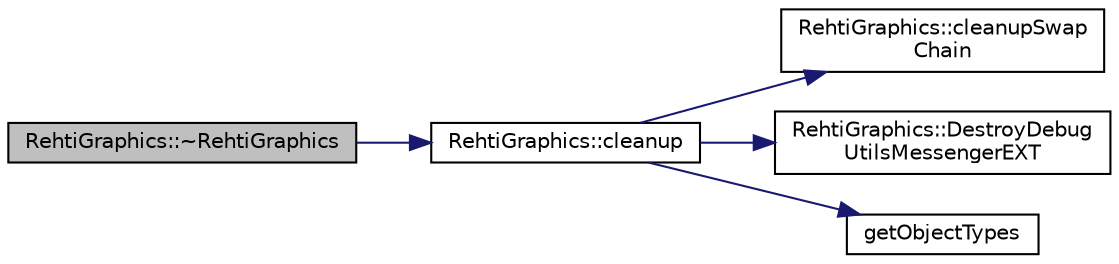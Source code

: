digraph "RehtiGraphics::~RehtiGraphics"
{
 // LATEX_PDF_SIZE
  edge [fontname="Helvetica",fontsize="10",labelfontname="Helvetica",labelfontsize="10"];
  node [fontname="Helvetica",fontsize="10",shape=record];
  rankdir="LR";
  Node1 [label="RehtiGraphics::~RehtiGraphics",height=0.2,width=0.4,color="black", fillcolor="grey75", style="filled", fontcolor="black",tooltip="Cleans up all the resources used by vulkan."];
  Node1 -> Node2 [color="midnightblue",fontsize="10",style="solid",fontname="Helvetica"];
  Node2 [label="RehtiGraphics::cleanup",height=0.2,width=0.4,color="black", fillcolor="white", style="filled",URL="$classRehtiGraphics.html#ad3df13b713fcfc461d206a323a5657dd",tooltip="Cleans up used resources."];
  Node2 -> Node3 [color="midnightblue",fontsize="10",style="solid",fontname="Helvetica"];
  Node3 [label="RehtiGraphics::cleanupSwap\lChain",height=0.2,width=0.4,color="black", fillcolor="white", style="filled",URL="$classRehtiGraphics.html#a1cd5f2629ff675d6c0596aef87192fab",tooltip="Cleans up swapchain related resources. This function is used for easier recreation of the swap chain."];
  Node2 -> Node4 [color="midnightblue",fontsize="10",style="solid",fontname="Helvetica"];
  Node4 [label="RehtiGraphics::DestroyDebug\lUtilsMessengerEXT",height=0.2,width=0.4,color="black", fillcolor="white", style="filled",URL="$classRehtiGraphics.html#a73dec7e5414aadb12dbecb067a7b09eb",tooltip=" "];
  Node2 -> Node5 [color="midnightblue",fontsize="10",style="solid",fontname="Helvetica"];
  Node5 [label="getObjectTypes",height=0.2,width=0.4,color="black", fillcolor="white", style="filled",URL="$BasicTypes_8hpp.html#ad436010e95d51ba6cac7b17355b1f26b",tooltip=" "];
}
